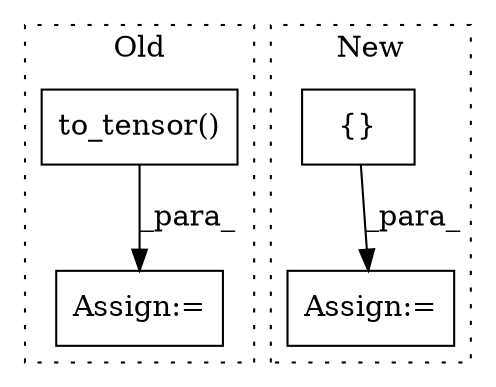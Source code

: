digraph G {
subgraph cluster0 {
1 [label="to_tensor()" a="75" s="2271,2330" l="17,1" shape="box"];
3 [label="Assign:=" a="68" s="2407" l="3" shape="box"];
label = "Old";
style="dotted";
}
subgraph cluster1 {
2 [label="{}" a="59" s="1933,1974" l="1,0" shape="box"];
4 [label="Assign:=" a="68" s="2087" l="3" shape="box"];
label = "New";
style="dotted";
}
1 -> 3 [label="_para_"];
2 -> 4 [label="_para_"];
}